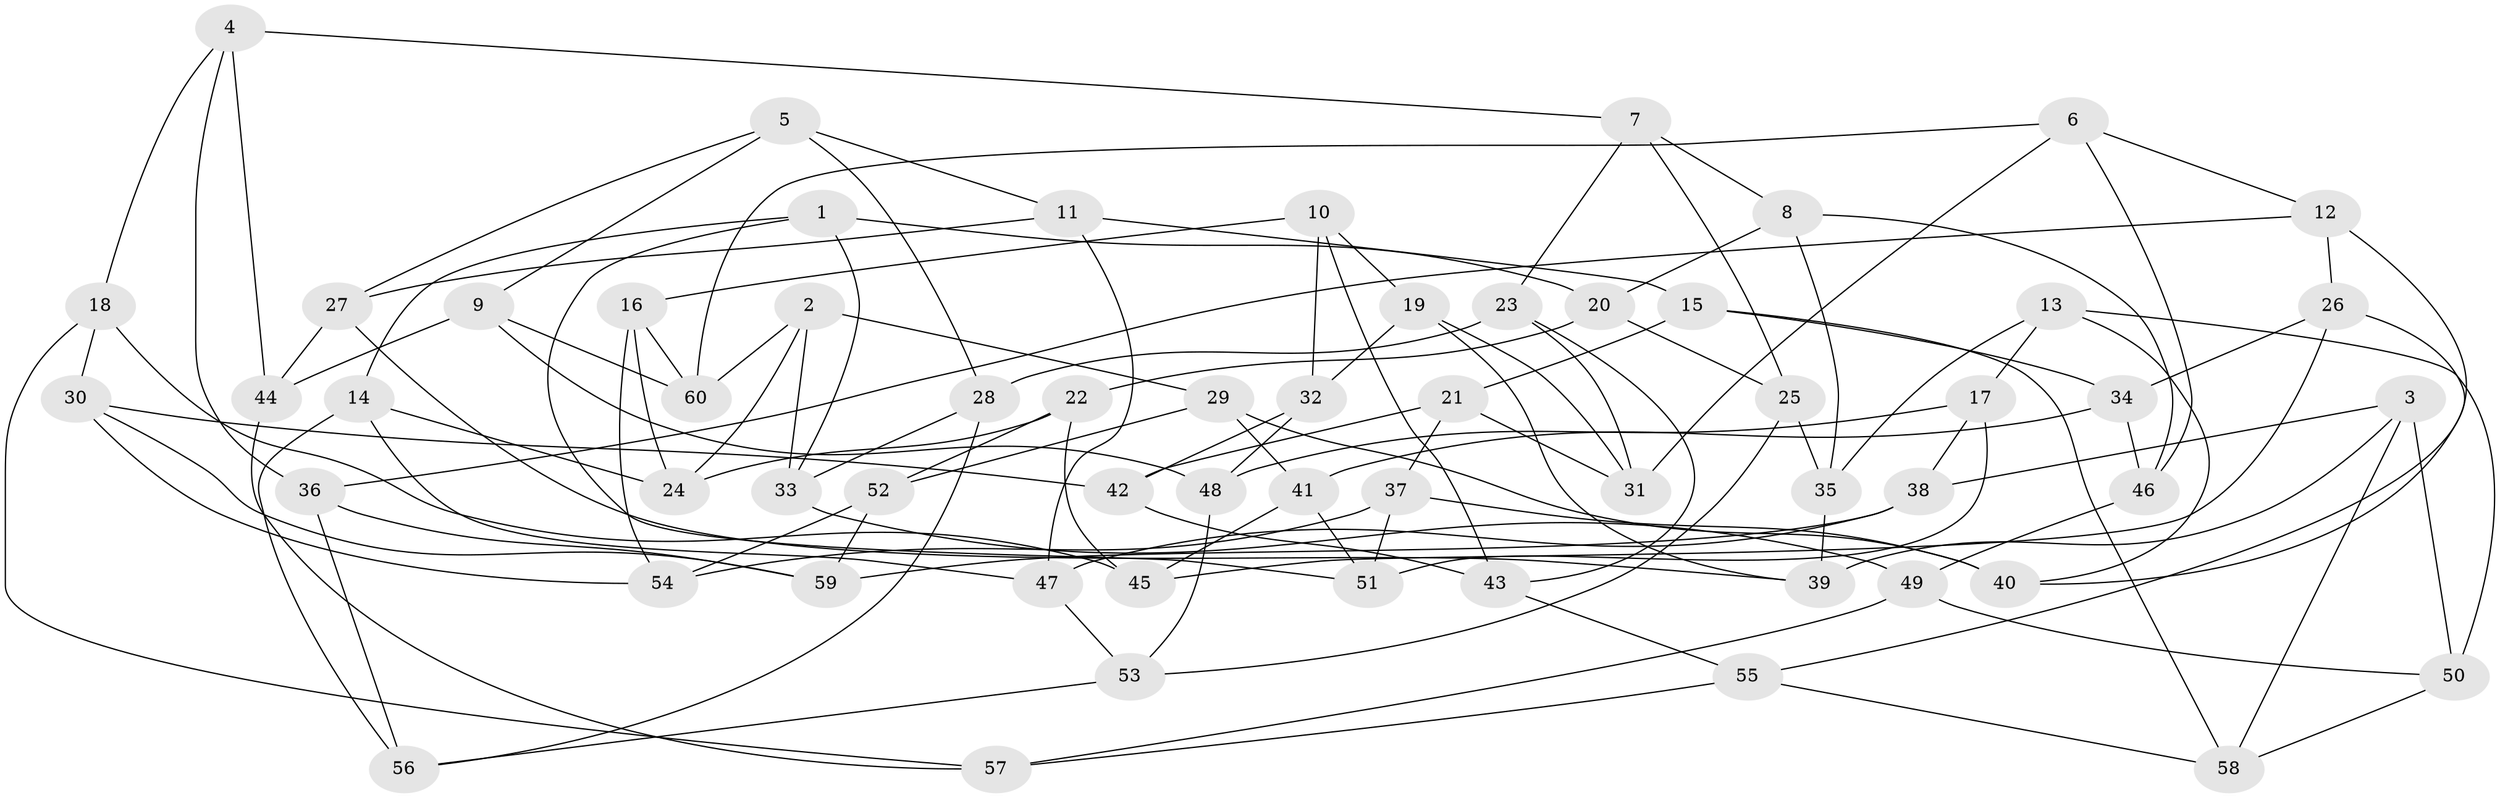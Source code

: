 // Generated by graph-tools (version 1.1) at 2025/56/03/09/25 04:56:54]
// undirected, 60 vertices, 120 edges
graph export_dot {
graph [start="1"]
  node [color=gray90,style=filled];
  1;
  2;
  3;
  4;
  5;
  6;
  7;
  8;
  9;
  10;
  11;
  12;
  13;
  14;
  15;
  16;
  17;
  18;
  19;
  20;
  21;
  22;
  23;
  24;
  25;
  26;
  27;
  28;
  29;
  30;
  31;
  32;
  33;
  34;
  35;
  36;
  37;
  38;
  39;
  40;
  41;
  42;
  43;
  44;
  45;
  46;
  47;
  48;
  49;
  50;
  51;
  52;
  53;
  54;
  55;
  56;
  57;
  58;
  59;
  60;
  1 -- 51;
  1 -- 14;
  1 -- 20;
  1 -- 33;
  2 -- 60;
  2 -- 24;
  2 -- 33;
  2 -- 29;
  3 -- 38;
  3 -- 39;
  3 -- 50;
  3 -- 58;
  4 -- 18;
  4 -- 44;
  4 -- 36;
  4 -- 7;
  5 -- 9;
  5 -- 27;
  5 -- 11;
  5 -- 28;
  6 -- 60;
  6 -- 31;
  6 -- 12;
  6 -- 46;
  7 -- 25;
  7 -- 8;
  7 -- 23;
  8 -- 20;
  8 -- 35;
  8 -- 46;
  9 -- 44;
  9 -- 60;
  9 -- 48;
  10 -- 32;
  10 -- 19;
  10 -- 43;
  10 -- 16;
  11 -- 15;
  11 -- 47;
  11 -- 27;
  12 -- 40;
  12 -- 26;
  12 -- 36;
  13 -- 17;
  13 -- 40;
  13 -- 50;
  13 -- 35;
  14 -- 56;
  14 -- 47;
  14 -- 24;
  15 -- 34;
  15 -- 21;
  15 -- 58;
  16 -- 24;
  16 -- 54;
  16 -- 60;
  17 -- 38;
  17 -- 48;
  17 -- 51;
  18 -- 57;
  18 -- 45;
  18 -- 30;
  19 -- 31;
  19 -- 32;
  19 -- 39;
  20 -- 25;
  20 -- 22;
  21 -- 31;
  21 -- 37;
  21 -- 42;
  22 -- 52;
  22 -- 45;
  22 -- 24;
  23 -- 31;
  23 -- 28;
  23 -- 43;
  25 -- 53;
  25 -- 35;
  26 -- 55;
  26 -- 45;
  26 -- 34;
  27 -- 44;
  27 -- 39;
  28 -- 33;
  28 -- 56;
  29 -- 52;
  29 -- 40;
  29 -- 41;
  30 -- 42;
  30 -- 59;
  30 -- 54;
  32 -- 48;
  32 -- 42;
  33 -- 49;
  34 -- 46;
  34 -- 41;
  35 -- 39;
  36 -- 59;
  36 -- 56;
  37 -- 40;
  37 -- 54;
  37 -- 51;
  38 -- 47;
  38 -- 59;
  41 -- 45;
  41 -- 51;
  42 -- 43;
  43 -- 55;
  44 -- 57;
  46 -- 49;
  47 -- 53;
  48 -- 53;
  49 -- 50;
  49 -- 57;
  50 -- 58;
  52 -- 59;
  52 -- 54;
  53 -- 56;
  55 -- 58;
  55 -- 57;
}
